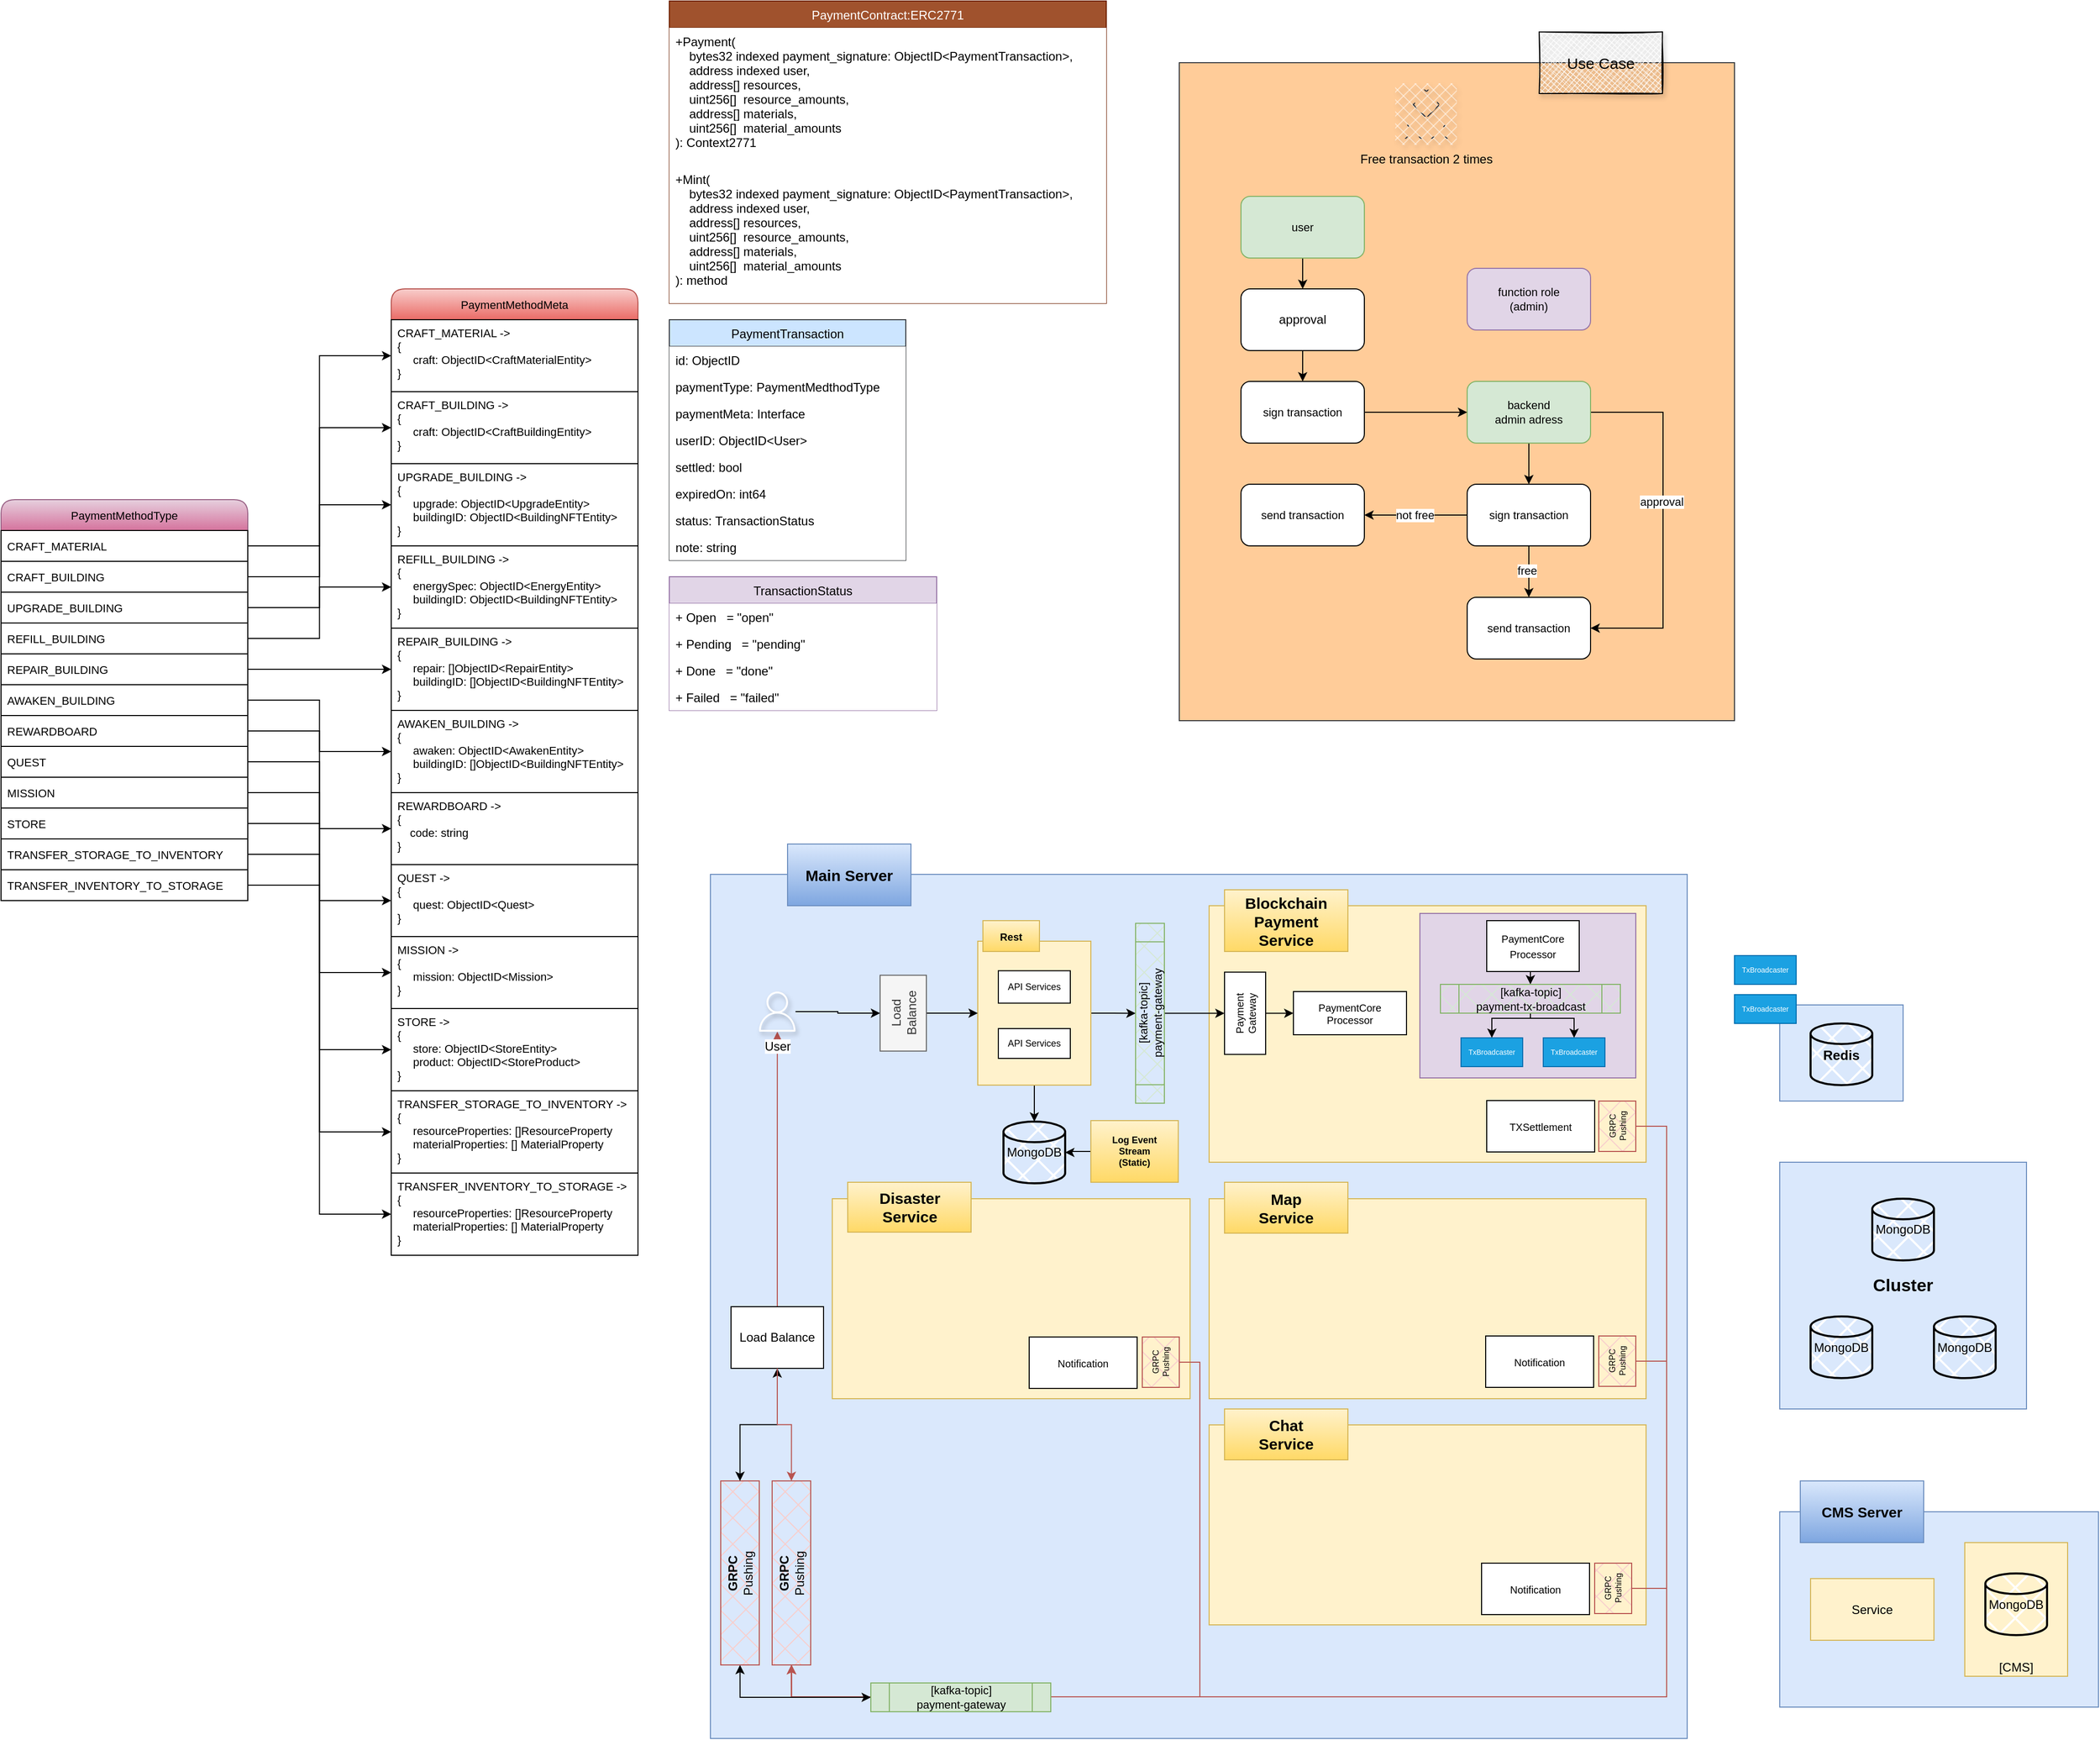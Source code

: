 <mxfile version="21.6.8" type="github">
  <diagram id="ZeNOe9PrIsQSqItN8kcK" name="Page-1">
    <mxGraphModel dx="2557" dy="2496" grid="1" gridSize="10" guides="1" tooltips="1" connect="1" arrows="1" fold="1" page="1" pageScale="1" pageWidth="850" pageHeight="1100" math="0" shadow="0">
      <root>
        <mxCell id="0" />
        <mxCell id="1" parent="0" />
        <mxCell id="3xw77zuxon-itHDHkJrM-62" value="" style="rounded=0;whiteSpace=wrap;html=1;shadow=0;glass=0;sketch=0;fontSize=15;strokeColor=#36393d;fillColor=#ffcc99;" parent="1" vertex="1">
          <mxGeometry x="-424" y="-740" width="540" height="640" as="geometry" />
        </mxCell>
        <mxCell id="Tw8lnkLPAQWM7Mhae2tM-1" value="" style="rounded=0;whiteSpace=wrap;html=1;fillColor=#dae8fc;strokeColor=#6c8ebf;" parent="1" vertex="1">
          <mxGeometry x="-880" y="49.5" width="950" height="840.5" as="geometry" />
        </mxCell>
        <mxCell id="Tw8lnkLPAQWM7Mhae2tM-3" value="" style="rounded=0;whiteSpace=wrap;html=1;fillColor=#dae8fc;strokeColor=#6c8ebf;" parent="1" vertex="1">
          <mxGeometry x="160" y="176.5" width="120" height="93.5" as="geometry" />
        </mxCell>
        <mxCell id="Tw8lnkLPAQWM7Mhae2tM-4" value="" style="rounded=0;whiteSpace=wrap;html=1;fillColor=#dae8fc;strokeColor=#6c8ebf;" parent="1" vertex="1">
          <mxGeometry x="160" y="669.5" width="310" height="190" as="geometry" />
        </mxCell>
        <mxCell id="Tw8lnkLPAQWM7Mhae2tM-5" value="&lt;br&gt;[CMS]" style="rounded=0;whiteSpace=wrap;html=1;verticalAlign=bottom;fillColor=#fff2cc;strokeColor=#d6b656;" parent="1" vertex="1">
          <mxGeometry x="340" y="699.5" width="100" height="130" as="geometry" />
        </mxCell>
        <mxCell id="Tw8lnkLPAQWM7Mhae2tM-6" value="&lt;b&gt;&lt;font style=&quot;font-size: 17px&quot;&gt;Cluster&lt;/font&gt;&lt;/b&gt;" style="rounded=0;whiteSpace=wrap;html=1;fillColor=#dae8fc;strokeColor=#6c8ebf;" parent="1" vertex="1">
          <mxGeometry x="160" y="329.5" width="240" height="240" as="geometry" />
        </mxCell>
        <mxCell id="Tw8lnkLPAQWM7Mhae2tM-10" value="Main Server" style="rounded=0;whiteSpace=wrap;html=1;fillColor=#dae8fc;gradientColor=#7ea6e0;strokeColor=#6c8ebf;fontStyle=1;fontSize=15;" parent="1" vertex="1">
          <mxGeometry x="-805" y="20" width="120" height="60" as="geometry" />
        </mxCell>
        <mxCell id="Tw8lnkLPAQWM7Mhae2tM-46" style="edgeStyle=orthogonalEdgeStyle;rounded=0;orthogonalLoop=1;jettySize=auto;html=1;entryX=0;entryY=0.5;entryDx=0;entryDy=0;fontSize=11;" parent="1" source="Tw8lnkLPAQWM7Mhae2tM-11" target="Tw8lnkLPAQWM7Mhae2tM-45" edge="1">
          <mxGeometry relative="1" as="geometry" />
        </mxCell>
        <mxCell id="3xw77zuxon-itHDHkJrM-91" style="edgeStyle=orthogonalEdgeStyle;rounded=0;orthogonalLoop=1;jettySize=auto;html=1;exitX=1;exitY=0.5;exitDx=0;exitDy=0;entryX=0.5;entryY=0;entryDx=0;entryDy=0;fontSize=9;" parent="1" source="Tw8lnkLPAQWM7Mhae2tM-12" target="3xw77zuxon-itHDHkJrM-90" edge="1">
          <mxGeometry relative="1" as="geometry" />
        </mxCell>
        <mxCell id="ug-1PztqYCYsBEi3iRC_-31" style="edgeStyle=orthogonalEdgeStyle;rounded=0;orthogonalLoop=1;jettySize=auto;html=1;exitX=0.5;exitY=1;exitDx=0;exitDy=0;fontSize=9;fontColor=#000000;startArrow=none;startFill=0;" parent="1" source="Tw8lnkLPAQWM7Mhae2tM-12" target="ug-1PztqYCYsBEi3iRC_-30" edge="1">
          <mxGeometry relative="1" as="geometry" />
        </mxCell>
        <mxCell id="Tw8lnkLPAQWM7Mhae2tM-12" value="" style="rounded=0;whiteSpace=wrap;html=1;fontSize=10;fillColor=#fff2cc;strokeColor=#d6b656;" parent="1" vertex="1">
          <mxGeometry x="-620" y="114.5" width="110" height="140" as="geometry" />
        </mxCell>
        <mxCell id="3xw77zuxon-itHDHkJrM-2" style="edgeStyle=orthogonalEdgeStyle;rounded=0;orthogonalLoop=1;jettySize=auto;html=1;exitX=0.5;exitY=1;exitDx=0;exitDy=0;entryX=0.5;entryY=0;entryDx=0;entryDy=0;" parent="1" source="Tw8lnkLPAQWM7Mhae2tM-15" target="3xw77zuxon-itHDHkJrM-1" edge="1">
          <mxGeometry relative="1" as="geometry" />
        </mxCell>
        <mxCell id="Tw8lnkLPAQWM7Mhae2tM-15" value="user" style="rounded=1;whiteSpace=wrap;html=1;fontSize=11;fillColor=#d5e8d4;strokeColor=#82b366;" parent="1" vertex="1">
          <mxGeometry x="-364" y="-610" width="120" height="60" as="geometry" />
        </mxCell>
        <mxCell id="Tw8lnkLPAQWM7Mhae2tM-37" style="edgeStyle=orthogonalEdgeStyle;rounded=0;orthogonalLoop=1;jettySize=auto;html=1;exitX=0.5;exitY=1;exitDx=0;exitDy=0;fontSize=11;" parent="1" source="Tw8lnkLPAQWM7Mhae2tM-16" target="Tw8lnkLPAQWM7Mhae2tM-34" edge="1">
          <mxGeometry relative="1" as="geometry" />
        </mxCell>
        <mxCell id="3xw77zuxon-itHDHkJrM-7" style="edgeStyle=orthogonalEdgeStyle;rounded=0;orthogonalLoop=1;jettySize=auto;html=1;exitX=1;exitY=0.5;exitDx=0;exitDy=0;entryX=1;entryY=0.5;entryDx=0;entryDy=0;" parent="1" source="Tw8lnkLPAQWM7Mhae2tM-16" target="Tw8lnkLPAQWM7Mhae2tM-38" edge="1">
          <mxGeometry relative="1" as="geometry">
            <Array as="points">
              <mxPoint x="46.5" y="-400" />
              <mxPoint x="46.5" y="-190" />
            </Array>
          </mxGeometry>
        </mxCell>
        <mxCell id="3xw77zuxon-itHDHkJrM-8" value="approval" style="edgeLabel;html=1;align=center;verticalAlign=middle;resizable=0;points=[];" parent="3xw77zuxon-itHDHkJrM-7" vertex="1" connectable="0">
          <mxGeometry x="-0.108" y="-2" relative="1" as="geometry">
            <mxPoint y="1" as="offset" />
          </mxGeometry>
        </mxCell>
        <mxCell id="Tw8lnkLPAQWM7Mhae2tM-16" value="backend&lt;br&gt;admin adress" style="rounded=1;whiteSpace=wrap;html=1;fontSize=11;fillColor=#d5e8d4;strokeColor=#82b366;" parent="1" vertex="1">
          <mxGeometry x="-144" y="-430" width="120" height="60" as="geometry" />
        </mxCell>
        <mxCell id="Tw8lnkLPAQWM7Mhae2tM-18" value="PaymentMethodType" style="swimlane;fontStyle=0;childLayout=stackLayout;horizontal=1;startSize=30;horizontalStack=0;resizeParent=1;resizeParentMax=0;resizeLast=0;collapsible=1;marginBottom=0;fontSize=11;glass=0;strokeColor=#996185;swimlaneLine=0;rounded=1;shadow=0;sketch=0;fillColor=#e6d0de;gradientColor=#d5739d;" parent="1" vertex="1">
          <mxGeometry x="-1570" y="-315" width="240" height="390" as="geometry" />
        </mxCell>
        <mxCell id="Tw8lnkLPAQWM7Mhae2tM-19" value="CRAFT_MATERIAL" style="text;strokeColor=default;fillColor=default;align=left;verticalAlign=middle;spacingLeft=4;spacingRight=4;overflow=hidden;points=[[0,0.5],[1,0.5]];portConstraint=eastwest;rotatable=0;fontSize=11;perimeterSpacing=0;glass=0;rounded=0;shadow=0;gradientColor=none;sketch=0;" parent="Tw8lnkLPAQWM7Mhae2tM-18" vertex="1">
          <mxGeometry y="30" width="240" height="30" as="geometry" />
        </mxCell>
        <mxCell id="Tw8lnkLPAQWM7Mhae2tM-25" value="CRAFT_BUILDING" style="text;strokeColor=default;fillColor=default;align=left;verticalAlign=middle;spacingLeft=4;spacingRight=4;overflow=hidden;points=[[0,0.5],[1,0.5]];portConstraint=eastwest;rotatable=0;fontSize=11;" parent="Tw8lnkLPAQWM7Mhae2tM-18" vertex="1">
          <mxGeometry y="60" width="240" height="30" as="geometry" />
        </mxCell>
        <mxCell id="Tw8lnkLPAQWM7Mhae2tM-20" value="UPGRADE_BUILDING" style="text;strokeColor=default;fillColor=default;align=left;verticalAlign=middle;spacingLeft=4;spacingRight=4;overflow=hidden;points=[[0,0.5],[1,0.5]];portConstraint=eastwest;rotatable=0;fontSize=11;" parent="Tw8lnkLPAQWM7Mhae2tM-18" vertex="1">
          <mxGeometry y="90" width="240" height="30" as="geometry" />
        </mxCell>
        <mxCell id="Tw8lnkLPAQWM7Mhae2tM-22" value="REFILL_BUILDING" style="text;strokeColor=default;fillColor=default;align=left;verticalAlign=middle;spacingLeft=4;spacingRight=4;overflow=hidden;points=[[0,0.5],[1,0.5]];portConstraint=eastwest;rotatable=0;fontSize=11;" parent="Tw8lnkLPAQWM7Mhae2tM-18" vertex="1">
          <mxGeometry y="120" width="240" height="30" as="geometry" />
        </mxCell>
        <mxCell id="Tw8lnkLPAQWM7Mhae2tM-23" value="REPAIR_BUILDING" style="text;strokeColor=default;fillColor=default;align=left;verticalAlign=middle;spacingLeft=4;spacingRight=4;overflow=hidden;points=[[0,0.5],[1,0.5]];portConstraint=eastwest;rotatable=0;fontSize=11;" parent="Tw8lnkLPAQWM7Mhae2tM-18" vertex="1">
          <mxGeometry y="150" width="240" height="30" as="geometry" />
        </mxCell>
        <mxCell id="Tw8lnkLPAQWM7Mhae2tM-31" value="AWAKEN_BUILDING" style="text;strokeColor=default;fillColor=default;align=left;verticalAlign=middle;spacingLeft=4;spacingRight=4;overflow=hidden;points=[[0,0.5],[1,0.5]];portConstraint=eastwest;rotatable=0;fontSize=11;" parent="Tw8lnkLPAQWM7Mhae2tM-18" vertex="1">
          <mxGeometry y="180" width="240" height="30" as="geometry" />
        </mxCell>
        <mxCell id="Tw8lnkLPAQWM7Mhae2tM-30" value="REWARDBOARD" style="text;strokeColor=default;fillColor=default;align=left;verticalAlign=middle;spacingLeft=4;spacingRight=4;overflow=hidden;points=[[0,0.5],[1,0.5]];portConstraint=eastwest;rotatable=0;fontSize=11;" parent="Tw8lnkLPAQWM7Mhae2tM-18" vertex="1">
          <mxGeometry y="210" width="240" height="30" as="geometry" />
        </mxCell>
        <mxCell id="Tw8lnkLPAQWM7Mhae2tM-26" value="QUEST" style="text;strokeColor=default;fillColor=default;align=left;verticalAlign=middle;spacingLeft=4;spacingRight=4;overflow=hidden;points=[[0,0.5],[1,0.5]];portConstraint=eastwest;rotatable=0;fontSize=11;" parent="Tw8lnkLPAQWM7Mhae2tM-18" vertex="1">
          <mxGeometry y="240" width="240" height="30" as="geometry" />
        </mxCell>
        <mxCell id="Tw8lnkLPAQWM7Mhae2tM-27" value="MISSION" style="text;strokeColor=default;fillColor=default;align=left;verticalAlign=middle;spacingLeft=4;spacingRight=4;overflow=hidden;points=[[0,0.5],[1,0.5]];portConstraint=eastwest;rotatable=0;fontSize=11;" parent="Tw8lnkLPAQWM7Mhae2tM-18" vertex="1">
          <mxGeometry y="270" width="240" height="30" as="geometry" />
        </mxCell>
        <mxCell id="Tw8lnkLPAQWM7Mhae2tM-28" value="STORE" style="text;strokeColor=default;fillColor=default;align=left;verticalAlign=middle;spacingLeft=4;spacingRight=4;overflow=hidden;points=[[0,0.5],[1,0.5]];portConstraint=eastwest;rotatable=0;fontSize=11;" parent="Tw8lnkLPAQWM7Mhae2tM-18" vertex="1">
          <mxGeometry y="300" width="240" height="30" as="geometry" />
        </mxCell>
        <mxCell id="Tw8lnkLPAQWM7Mhae2tM-32" value="TRANSFER_STORAGE_TO_INVENTORY" style="text;strokeColor=default;fillColor=default;align=left;verticalAlign=middle;spacingLeft=4;spacingRight=4;overflow=hidden;points=[[0,0.5],[1,0.5]];portConstraint=eastwest;rotatable=0;fontSize=11;" parent="Tw8lnkLPAQWM7Mhae2tM-18" vertex="1">
          <mxGeometry y="330" width="240" height="30" as="geometry" />
        </mxCell>
        <mxCell id="3xw77zuxon-itHDHkJrM-9" value="TRANSFER_INVENTORY_TO_STORAGE" style="text;strokeColor=default;fillColor=default;align=left;verticalAlign=middle;spacingLeft=4;spacingRight=4;overflow=hidden;points=[[0,0.5],[1,0.5]];portConstraint=eastwest;rotatable=0;fontSize=11;" parent="Tw8lnkLPAQWM7Mhae2tM-18" vertex="1">
          <mxGeometry y="360" width="240" height="30" as="geometry" />
        </mxCell>
        <mxCell id="Tw8lnkLPAQWM7Mhae2tM-36" style="edgeStyle=orthogonalEdgeStyle;rounded=0;orthogonalLoop=1;jettySize=auto;html=1;exitX=0;exitY=0.5;exitDx=0;exitDy=0;fontSize=11;" parent="1" source="Tw8lnkLPAQWM7Mhae2tM-34" target="Tw8lnkLPAQWM7Mhae2tM-35" edge="1">
          <mxGeometry relative="1" as="geometry" />
        </mxCell>
        <mxCell id="Tw8lnkLPAQWM7Mhae2tM-42" value="not free" style="edgeLabel;html=1;align=center;verticalAlign=middle;resizable=0;points=[];fontSize=11;" parent="Tw8lnkLPAQWM7Mhae2tM-36" vertex="1" connectable="0">
          <mxGeometry x="0.02" relative="1" as="geometry">
            <mxPoint as="offset" />
          </mxGeometry>
        </mxCell>
        <mxCell id="Tw8lnkLPAQWM7Mhae2tM-39" style="edgeStyle=orthogonalEdgeStyle;rounded=0;orthogonalLoop=1;jettySize=auto;html=1;exitX=0.5;exitY=1;exitDx=0;exitDy=0;entryX=0.5;entryY=0;entryDx=0;entryDy=0;fontSize=11;" parent="1" source="Tw8lnkLPAQWM7Mhae2tM-34" target="Tw8lnkLPAQWM7Mhae2tM-38" edge="1">
          <mxGeometry relative="1" as="geometry" />
        </mxCell>
        <mxCell id="Tw8lnkLPAQWM7Mhae2tM-41" value="free" style="edgeLabel;html=1;align=center;verticalAlign=middle;resizable=0;points=[];fontSize=11;" parent="Tw8lnkLPAQWM7Mhae2tM-39" vertex="1" connectable="0">
          <mxGeometry x="-0.042" y="-2" relative="1" as="geometry">
            <mxPoint as="offset" />
          </mxGeometry>
        </mxCell>
        <mxCell id="Tw8lnkLPAQWM7Mhae2tM-34" value="sign transaction" style="rounded=1;whiteSpace=wrap;html=1;fontSize=11;" parent="1" vertex="1">
          <mxGeometry x="-144" y="-330" width="120" height="60" as="geometry" />
        </mxCell>
        <mxCell id="Tw8lnkLPAQWM7Mhae2tM-35" value="send transaction" style="rounded=1;whiteSpace=wrap;html=1;fontSize=11;" parent="1" vertex="1">
          <mxGeometry x="-364" y="-330" width="120" height="60" as="geometry" />
        </mxCell>
        <mxCell id="Tw8lnkLPAQWM7Mhae2tM-38" value="send transaction" style="rounded=1;whiteSpace=wrap;html=1;fontSize=11;" parent="1" vertex="1">
          <mxGeometry x="-144" y="-220" width="120" height="60" as="geometry" />
        </mxCell>
        <mxCell id="Tw8lnkLPAQWM7Mhae2tM-40" value="function role&lt;br&gt;(admin)" style="rounded=1;whiteSpace=wrap;html=1;fontSize=11;fillColor=#e1d5e7;strokeColor=#9673a6;" parent="1" vertex="1">
          <mxGeometry x="-144" y="-540" width="120" height="60" as="geometry" />
        </mxCell>
        <mxCell id="Tw8lnkLPAQWM7Mhae2tM-44" value="API Services" style="rounded=0;whiteSpace=wrap;html=1;fontSize=9;" parent="1" vertex="1">
          <mxGeometry x="-600" y="199.5" width="70" height="29" as="geometry" />
        </mxCell>
        <mxCell id="3xw77zuxon-itHDHkJrM-88" style="edgeStyle=orthogonalEdgeStyle;rounded=0;orthogonalLoop=1;jettySize=auto;html=1;exitX=1;exitY=0.5;exitDx=0;exitDy=0;entryX=0;entryY=0.5;entryDx=0;entryDy=0;fontSize=9;" parent="1" source="Tw8lnkLPAQWM7Mhae2tM-45" target="Tw8lnkLPAQWM7Mhae2tM-12" edge="1">
          <mxGeometry relative="1" as="geometry" />
        </mxCell>
        <mxCell id="Tw8lnkLPAQWM7Mhae2tM-45" value="Load Balance" style="rounded=0;whiteSpace=wrap;html=1;horizontal=0;fillColor=#f5f5f5;fontColor=#333333;strokeColor=#666666;" parent="1" vertex="1">
          <mxGeometry x="-715" y="147.63" width="45" height="73.75" as="geometry" />
        </mxCell>
        <mxCell id="Tw8lnkLPAQWM7Mhae2tM-70" value="PaymentTransaction" style="swimlane;fontStyle=0;childLayout=stackLayout;horizontal=1;startSize=26;fillColor=#cce5ff;horizontalStack=0;resizeParent=1;resizeParentMax=0;resizeLast=0;collapsible=1;marginBottom=0;strokeColor=#36393d;" parent="1" vertex="1">
          <mxGeometry x="-920" y="-490" width="230" height="234" as="geometry" />
        </mxCell>
        <mxCell id="Tw8lnkLPAQWM7Mhae2tM-71" value="id: ObjectID" style="text;strokeColor=none;spacingLeft=4;spacingRight=4;overflow=hidden;rotatable=0;points=[[0,0.5],[1,0.5]];portConstraint=eastwest;fillColor=#ffffff;" parent="Tw8lnkLPAQWM7Mhae2tM-70" vertex="1">
          <mxGeometry y="26" width="230" height="26" as="geometry" />
        </mxCell>
        <mxCell id="Tw8lnkLPAQWM7Mhae2tM-72" value="paymentType: PaymentMedthodType" style="text;align=left;verticalAlign=top;spacingLeft=4;spacingRight=4;overflow=hidden;rotatable=0;points=[[0,0.5],[1,0.5]];portConstraint=eastwest;fillColor=#ffffff;" parent="Tw8lnkLPAQWM7Mhae2tM-70" vertex="1">
          <mxGeometry y="52" width="230" height="26" as="geometry" />
        </mxCell>
        <mxCell id="3xw77zuxon-itHDHkJrM-52" value="paymentMeta: Interface" style="text;strokeColor=none;spacingLeft=4;spacingRight=4;overflow=hidden;rotatable=0;points=[[0,0.5],[1,0.5]];portConstraint=eastwest;fillColor=#ffffff;" parent="Tw8lnkLPAQWM7Mhae2tM-70" vertex="1">
          <mxGeometry y="78" width="230" height="26" as="geometry" />
        </mxCell>
        <mxCell id="3xw77zuxon-itHDHkJrM-53" value="userID: ObjectID&lt;User&gt;" style="text;strokeColor=none;spacingLeft=4;spacingRight=4;overflow=hidden;rotatable=0;points=[[0,0.5],[1,0.5]];portConstraint=eastwest;fillColor=#ffffff;" parent="Tw8lnkLPAQWM7Mhae2tM-70" vertex="1">
          <mxGeometry y="104" width="230" height="26" as="geometry" />
        </mxCell>
        <mxCell id="3xw77zuxon-itHDHkJrM-54" value="settled: bool" style="text;strokeColor=none;spacingLeft=4;spacingRight=4;overflow=hidden;rotatable=0;points=[[0,0.5],[1,0.5]];portConstraint=eastwest;fillColor=#ffffff;" parent="Tw8lnkLPAQWM7Mhae2tM-70" vertex="1">
          <mxGeometry y="130" width="230" height="26" as="geometry" />
        </mxCell>
        <mxCell id="3xw77zuxon-itHDHkJrM-55" value="expiredOn: int64" style="text;strokeColor=none;spacingLeft=4;spacingRight=4;overflow=hidden;rotatable=0;points=[[0,0.5],[1,0.5]];portConstraint=eastwest;fillColor=#ffffff;" parent="Tw8lnkLPAQWM7Mhae2tM-70" vertex="1">
          <mxGeometry y="156" width="230" height="26" as="geometry" />
        </mxCell>
        <mxCell id="3xw77zuxon-itHDHkJrM-56" value="status: TransactionStatus" style="text;strokeColor=none;spacingLeft=4;spacingRight=4;overflow=hidden;rotatable=0;points=[[0,0.5],[1,0.5]];portConstraint=eastwest;fillColor=#ffffff;" parent="Tw8lnkLPAQWM7Mhae2tM-70" vertex="1">
          <mxGeometry y="182" width="230" height="26" as="geometry" />
        </mxCell>
        <mxCell id="3xw77zuxon-itHDHkJrM-81" value="note: string" style="text;strokeColor=none;spacingLeft=4;spacingRight=4;overflow=hidden;rotatable=0;points=[[0,0.5],[1,0.5]];portConstraint=eastwest;fillColor=#ffffff;" parent="Tw8lnkLPAQWM7Mhae2tM-70" vertex="1">
          <mxGeometry y="208" width="230" height="26" as="geometry" />
        </mxCell>
        <mxCell id="Tw8lnkLPAQWM7Mhae2tM-82" value="" style="rounded=0;whiteSpace=wrap;html=1;fontSize=11;fillColor=#fff2cc;strokeColor=#d6b656;" parent="1" vertex="1">
          <mxGeometry x="-395" y="80" width="425" height="249.5" as="geometry" />
        </mxCell>
        <mxCell id="3xw77zuxon-itHDHkJrM-4" style="edgeStyle=orthogonalEdgeStyle;rounded=0;orthogonalLoop=1;jettySize=auto;html=1;exitX=0.5;exitY=1;exitDx=0;exitDy=0;" parent="1" source="3xw77zuxon-itHDHkJrM-1" target="3xw77zuxon-itHDHkJrM-3" edge="1">
          <mxGeometry relative="1" as="geometry" />
        </mxCell>
        <mxCell id="3xw77zuxon-itHDHkJrM-1" value="approval" style="rounded=1;whiteSpace=wrap;html=1;" parent="1" vertex="1">
          <mxGeometry x="-364" y="-520" width="120" height="60" as="geometry" />
        </mxCell>
        <mxCell id="3xw77zuxon-itHDHkJrM-5" style="edgeStyle=orthogonalEdgeStyle;rounded=0;orthogonalLoop=1;jettySize=auto;html=1;exitX=1;exitY=0.5;exitDx=0;exitDy=0;" parent="1" source="3xw77zuxon-itHDHkJrM-3" target="Tw8lnkLPAQWM7Mhae2tM-16" edge="1">
          <mxGeometry relative="1" as="geometry" />
        </mxCell>
        <mxCell id="3xw77zuxon-itHDHkJrM-3" value="sign transaction" style="rounded=1;whiteSpace=wrap;html=1;fontSize=11;" parent="1" vertex="1">
          <mxGeometry x="-364" y="-430" width="120" height="60" as="geometry" />
        </mxCell>
        <mxCell id="3xw77zuxon-itHDHkJrM-10" value="PaymentMethodMeta" style="swimlane;fontStyle=0;childLayout=stackLayout;horizontal=1;startSize=30;horizontalStack=0;resizeParent=1;resizeParentMax=0;resizeLast=0;collapsible=1;marginBottom=0;fontSize=11;glass=0;strokeColor=#b85450;swimlaneLine=0;rounded=1;shadow=0;sketch=0;fillColor=#f8cecc;gradientColor=#ea6b66;" parent="1" vertex="1">
          <mxGeometry x="-1190.5" y="-520" width="240" height="940" as="geometry" />
        </mxCell>
        <mxCell id="3xw77zuxon-itHDHkJrM-11" value="CRAFT_MATERIAL -&gt; &#xa;{&#xa;     craft: ObjectID&lt;CraftMaterialEntity&gt;&#xa;}" style="text;strokeColor=default;fillColor=default;align=left;verticalAlign=top;spacingLeft=4;spacingRight=4;overflow=hidden;points=[[0,0.5],[1,0.5]];portConstraint=eastwest;rotatable=0;fontSize=11;perimeterSpacing=0;glass=0;rounded=0;shadow=0;gradientColor=none;sketch=0;" parent="3xw77zuxon-itHDHkJrM-10" vertex="1">
          <mxGeometry y="30" width="240" height="70" as="geometry" />
        </mxCell>
        <mxCell id="3xw77zuxon-itHDHkJrM-23" value="CRAFT_BUILDING -&gt; &#xa;{&#xa;     craft: ObjectID&lt;CraftBuildingEntity&gt;&#xa;}" style="text;strokeColor=default;fillColor=default;align=left;verticalAlign=top;spacingLeft=4;spacingRight=4;overflow=hidden;points=[[0,0.5],[1,0.5]];portConstraint=eastwest;rotatable=0;fontSize=11;perimeterSpacing=0;glass=0;rounded=0;shadow=0;gradientColor=none;sketch=0;" parent="3xw77zuxon-itHDHkJrM-10" vertex="1">
          <mxGeometry y="100" width="240" height="70" as="geometry" />
        </mxCell>
        <mxCell id="3xw77zuxon-itHDHkJrM-24" value="UPGRADE_BUILDING -&gt; &#xa;{&#xa;     upgrade: ObjectID&lt;UpgradeEntity&gt;&#xa;     buildingID: ObjectID&lt;BuildingNFTEntity&gt;&#xa;}" style="text;strokeColor=default;fillColor=default;align=left;verticalAlign=top;spacingLeft=4;spacingRight=4;overflow=hidden;points=[[0,0.5],[1,0.5]];portConstraint=eastwest;rotatable=0;fontSize=11;perimeterSpacing=0;glass=0;rounded=0;shadow=0;gradientColor=none;sketch=0;" parent="3xw77zuxon-itHDHkJrM-10" vertex="1">
          <mxGeometry y="170" width="240" height="80" as="geometry" />
        </mxCell>
        <mxCell id="3xw77zuxon-itHDHkJrM-25" value="REFILL_BUILDING -&gt; &#xa;{&#xa;     energySpec: ObjectID&lt;EnergyEntity&gt;&#xa;     buildingID: ObjectID&lt;BuildingNFTEntity&gt;&#xa;}" style="text;strokeColor=default;fillColor=default;align=left;verticalAlign=top;spacingLeft=4;spacingRight=4;overflow=hidden;points=[[0,0.5],[1,0.5]];portConstraint=eastwest;rotatable=0;fontSize=11;perimeterSpacing=0;glass=0;rounded=0;shadow=0;gradientColor=none;sketch=0;" parent="3xw77zuxon-itHDHkJrM-10" vertex="1">
          <mxGeometry y="250" width="240" height="80" as="geometry" />
        </mxCell>
        <mxCell id="3xw77zuxon-itHDHkJrM-32" value="REPAIR_BUILDING -&gt; &#xa;{&#xa;     repair: []ObjectID&lt;RepairEntity&gt;&#xa;     buildingID: []ObjectID&lt;BuildingNFTEntity&gt;&#xa;}" style="text;strokeColor=default;fillColor=default;align=left;verticalAlign=top;spacingLeft=4;spacingRight=4;overflow=hidden;points=[[0,0.5],[1,0.5]];portConstraint=eastwest;rotatable=0;fontSize=11;perimeterSpacing=0;glass=0;rounded=0;shadow=0;gradientColor=none;sketch=0;" parent="3xw77zuxon-itHDHkJrM-10" vertex="1">
          <mxGeometry y="330" width="240" height="80" as="geometry" />
        </mxCell>
        <mxCell id="3xw77zuxon-itHDHkJrM-33" value="AWAKEN_BUILDING -&gt; &#xa;{&#xa;     awaken: ObjectID&lt;AwakenEntity&gt;&#xa;     buildingID: []ObjectID&lt;BuildingNFTEntity&gt;&#xa;}" style="text;strokeColor=default;fillColor=default;align=left;verticalAlign=top;spacingLeft=4;spacingRight=4;overflow=hidden;points=[[0,0.5],[1,0.5]];portConstraint=eastwest;rotatable=0;fontSize=11;perimeterSpacing=0;glass=0;rounded=0;shadow=0;gradientColor=none;sketch=0;" parent="3xw77zuxon-itHDHkJrM-10" vertex="1">
          <mxGeometry y="410" width="240" height="80" as="geometry" />
        </mxCell>
        <mxCell id="3xw77zuxon-itHDHkJrM-34" value="REWARDBOARD -&gt; &#xa;{&#xa;    code: string&#xa;}" style="text;strokeColor=default;fillColor=default;align=left;verticalAlign=top;spacingLeft=4;spacingRight=4;overflow=hidden;points=[[0,0.5],[1,0.5]];portConstraint=eastwest;rotatable=0;fontSize=11;perimeterSpacing=0;glass=0;rounded=0;shadow=0;gradientColor=none;sketch=0;" parent="3xw77zuxon-itHDHkJrM-10" vertex="1">
          <mxGeometry y="490" width="240" height="70" as="geometry" />
        </mxCell>
        <mxCell id="3xw77zuxon-itHDHkJrM-35" value="QUEST -&gt; &#xa;{&#xa;     quest: ObjectID&lt;Quest&gt;&#xa;}" style="text;strokeColor=default;fillColor=default;align=left;verticalAlign=top;spacingLeft=4;spacingRight=4;overflow=hidden;points=[[0,0.5],[1,0.5]];portConstraint=eastwest;rotatable=0;fontSize=11;perimeterSpacing=0;glass=0;rounded=0;shadow=0;gradientColor=none;sketch=0;" parent="3xw77zuxon-itHDHkJrM-10" vertex="1">
          <mxGeometry y="560" width="240" height="70" as="geometry" />
        </mxCell>
        <mxCell id="3xw77zuxon-itHDHkJrM-36" value="MISSION -&gt; &#xa;{&#xa;     mission: ObjectID&lt;Mission&gt;&#xa;}" style="text;strokeColor=default;fillColor=default;align=left;verticalAlign=top;spacingLeft=4;spacingRight=4;overflow=hidden;points=[[0,0.5],[1,0.5]];portConstraint=eastwest;rotatable=0;fontSize=11;perimeterSpacing=0;glass=0;rounded=0;shadow=0;gradientColor=none;sketch=0;" parent="3xw77zuxon-itHDHkJrM-10" vertex="1">
          <mxGeometry y="630" width="240" height="70" as="geometry" />
        </mxCell>
        <mxCell id="3xw77zuxon-itHDHkJrM-37" value="STORE -&gt; &#xa;{&#xa;     store: ObjectID&lt;StoreEntity&gt;&#xa;     product: ObjectID&lt;StoreProduct&gt;&#xa;}" style="text;strokeColor=default;fillColor=default;align=left;verticalAlign=top;spacingLeft=4;spacingRight=4;overflow=hidden;points=[[0,0.5],[1,0.5]];portConstraint=eastwest;rotatable=0;fontSize=11;perimeterSpacing=0;glass=0;rounded=0;shadow=0;gradientColor=none;sketch=0;" parent="3xw77zuxon-itHDHkJrM-10" vertex="1">
          <mxGeometry y="700" width="240" height="80" as="geometry" />
        </mxCell>
        <mxCell id="3xw77zuxon-itHDHkJrM-38" value="TRANSFER_STORAGE_TO_INVENTORY -&gt; &#xa;{&#xa;     resourceProperties: []ResourceProperty&#xa;     materialProperties: [] MaterialProperty&#xa;}" style="text;strokeColor=default;fillColor=default;align=left;verticalAlign=top;spacingLeft=4;spacingRight=4;overflow=hidden;points=[[0,0.5],[1,0.5]];portConstraint=eastwest;rotatable=0;fontSize=11;perimeterSpacing=0;glass=0;rounded=0;shadow=0;gradientColor=none;sketch=0;" parent="3xw77zuxon-itHDHkJrM-10" vertex="1">
          <mxGeometry y="780" width="240" height="80" as="geometry" />
        </mxCell>
        <mxCell id="3xw77zuxon-itHDHkJrM-39" value="TRANSFER_INVENTORY_TO_STORAGE -&gt; &#xa;{&#xa;     resourceProperties: []ResourceProperty&#xa;     materialProperties: [] MaterialProperty&#xa;}" style="text;strokeColor=default;fillColor=default;align=left;verticalAlign=top;spacingLeft=4;spacingRight=4;overflow=hidden;points=[[0,0.5],[1,0.5]];portConstraint=eastwest;rotatable=0;fontSize=11;perimeterSpacing=0;glass=0;rounded=0;shadow=0;gradientColor=none;sketch=0;" parent="3xw77zuxon-itHDHkJrM-10" vertex="1">
          <mxGeometry y="860" width="240" height="80" as="geometry" />
        </mxCell>
        <mxCell id="3xw77zuxon-itHDHkJrM-40" style="edgeStyle=orthogonalEdgeStyle;rounded=0;orthogonalLoop=1;jettySize=auto;html=1;exitX=1;exitY=0.5;exitDx=0;exitDy=0;" parent="1" source="Tw8lnkLPAQWM7Mhae2tM-19" target="3xw77zuxon-itHDHkJrM-11" edge="1">
          <mxGeometry relative="1" as="geometry" />
        </mxCell>
        <mxCell id="3xw77zuxon-itHDHkJrM-41" style="edgeStyle=orthogonalEdgeStyle;rounded=0;orthogonalLoop=1;jettySize=auto;html=1;exitX=1;exitY=0.5;exitDx=0;exitDy=0;" parent="1" source="Tw8lnkLPAQWM7Mhae2tM-25" target="3xw77zuxon-itHDHkJrM-23" edge="1">
          <mxGeometry relative="1" as="geometry" />
        </mxCell>
        <mxCell id="3xw77zuxon-itHDHkJrM-42" style="edgeStyle=orthogonalEdgeStyle;rounded=0;orthogonalLoop=1;jettySize=auto;html=1;exitX=1;exitY=0.5;exitDx=0;exitDy=0;" parent="1" source="Tw8lnkLPAQWM7Mhae2tM-20" target="3xw77zuxon-itHDHkJrM-24" edge="1">
          <mxGeometry relative="1" as="geometry" />
        </mxCell>
        <mxCell id="3xw77zuxon-itHDHkJrM-43" style="edgeStyle=orthogonalEdgeStyle;rounded=0;orthogonalLoop=1;jettySize=auto;html=1;exitX=1;exitY=0.5;exitDx=0;exitDy=0;" parent="1" source="Tw8lnkLPAQWM7Mhae2tM-22" target="3xw77zuxon-itHDHkJrM-25" edge="1">
          <mxGeometry relative="1" as="geometry" />
        </mxCell>
        <mxCell id="3xw77zuxon-itHDHkJrM-44" style="edgeStyle=orthogonalEdgeStyle;rounded=0;orthogonalLoop=1;jettySize=auto;html=1;exitX=1;exitY=0.5;exitDx=0;exitDy=0;" parent="1" source="Tw8lnkLPAQWM7Mhae2tM-23" target="3xw77zuxon-itHDHkJrM-32" edge="1">
          <mxGeometry relative="1" as="geometry" />
        </mxCell>
        <mxCell id="3xw77zuxon-itHDHkJrM-45" style="edgeStyle=orthogonalEdgeStyle;rounded=0;orthogonalLoop=1;jettySize=auto;html=1;exitX=1;exitY=0.5;exitDx=0;exitDy=0;" parent="1" source="Tw8lnkLPAQWM7Mhae2tM-31" target="3xw77zuxon-itHDHkJrM-33" edge="1">
          <mxGeometry relative="1" as="geometry" />
        </mxCell>
        <mxCell id="3xw77zuxon-itHDHkJrM-46" style="edgeStyle=orthogonalEdgeStyle;rounded=0;orthogonalLoop=1;jettySize=auto;html=1;exitX=1;exitY=0.5;exitDx=0;exitDy=0;" parent="1" source="Tw8lnkLPAQWM7Mhae2tM-30" target="3xw77zuxon-itHDHkJrM-34" edge="1">
          <mxGeometry relative="1" as="geometry" />
        </mxCell>
        <mxCell id="3xw77zuxon-itHDHkJrM-47" style="edgeStyle=orthogonalEdgeStyle;rounded=0;orthogonalLoop=1;jettySize=auto;html=1;exitX=1;exitY=0.5;exitDx=0;exitDy=0;" parent="1" source="Tw8lnkLPAQWM7Mhae2tM-26" target="3xw77zuxon-itHDHkJrM-35" edge="1">
          <mxGeometry relative="1" as="geometry" />
        </mxCell>
        <mxCell id="3xw77zuxon-itHDHkJrM-48" style="edgeStyle=orthogonalEdgeStyle;rounded=0;orthogonalLoop=1;jettySize=auto;html=1;exitX=1;exitY=0.5;exitDx=0;exitDy=0;" parent="1" source="Tw8lnkLPAQWM7Mhae2tM-27" target="3xw77zuxon-itHDHkJrM-36" edge="1">
          <mxGeometry relative="1" as="geometry" />
        </mxCell>
        <mxCell id="3xw77zuxon-itHDHkJrM-49" style="edgeStyle=orthogonalEdgeStyle;rounded=0;orthogonalLoop=1;jettySize=auto;html=1;exitX=1;exitY=0.5;exitDx=0;exitDy=0;" parent="1" source="Tw8lnkLPAQWM7Mhae2tM-28" target="3xw77zuxon-itHDHkJrM-37" edge="1">
          <mxGeometry relative="1" as="geometry" />
        </mxCell>
        <mxCell id="3xw77zuxon-itHDHkJrM-50" style="edgeStyle=orthogonalEdgeStyle;rounded=0;orthogonalLoop=1;jettySize=auto;html=1;exitX=1;exitY=0.5;exitDx=0;exitDy=0;" parent="1" source="Tw8lnkLPAQWM7Mhae2tM-32" target="3xw77zuxon-itHDHkJrM-38" edge="1">
          <mxGeometry relative="1" as="geometry" />
        </mxCell>
        <mxCell id="3xw77zuxon-itHDHkJrM-51" style="edgeStyle=orthogonalEdgeStyle;rounded=0;orthogonalLoop=1;jettySize=auto;html=1;exitX=1;exitY=0.5;exitDx=0;exitDy=0;" parent="1" source="3xw77zuxon-itHDHkJrM-9" target="3xw77zuxon-itHDHkJrM-39" edge="1">
          <mxGeometry relative="1" as="geometry" />
        </mxCell>
        <mxCell id="3xw77zuxon-itHDHkJrM-57" value="TransactionStatus" style="swimlane;fontStyle=0;childLayout=stackLayout;horizontal=1;startSize=26;fillColor=#e1d5e7;horizontalStack=0;resizeParent=1;resizeParentMax=0;resizeLast=0;collapsible=1;marginBottom=0;strokeColor=#9673a6;" parent="1" vertex="1">
          <mxGeometry x="-920" y="-240" width="260" height="130" as="geometry" />
        </mxCell>
        <mxCell id="3xw77zuxon-itHDHkJrM-58" value="+ Open   = &quot;open&quot;" style="text;align=left;verticalAlign=top;spacingLeft=4;spacingRight=4;overflow=hidden;rotatable=0;points=[[0,0.5],[1,0.5]];portConstraint=eastwest;fillColor=#ffffff;" parent="3xw77zuxon-itHDHkJrM-57" vertex="1">
          <mxGeometry y="26" width="260" height="26" as="geometry" />
        </mxCell>
        <mxCell id="3xw77zuxon-itHDHkJrM-59" value="+ Pending   = &quot;pending&quot;" style="text;align=left;verticalAlign=top;spacingLeft=4;spacingRight=4;overflow=hidden;rotatable=0;points=[[0,0.5],[1,0.5]];portConstraint=eastwest;fillColor=#ffffff;" parent="3xw77zuxon-itHDHkJrM-57" vertex="1">
          <mxGeometry y="52" width="260" height="26" as="geometry" />
        </mxCell>
        <mxCell id="3xw77zuxon-itHDHkJrM-60" value="+ Done   = &quot;done&quot;" style="text;align=left;verticalAlign=top;spacingLeft=4;spacingRight=4;overflow=hidden;rotatable=0;points=[[0,0.5],[1,0.5]];portConstraint=eastwest;fillColor=#ffffff;" parent="3xw77zuxon-itHDHkJrM-57" vertex="1">
          <mxGeometry y="78" width="260" height="26" as="geometry" />
        </mxCell>
        <mxCell id="3xw77zuxon-itHDHkJrM-61" value="+ Failed   = &quot;failed&quot;" style="text;align=left;verticalAlign=top;spacingLeft=4;spacingRight=4;overflow=hidden;rotatable=0;points=[[0,0.5],[1,0.5]];portConstraint=eastwest;fillColor=#ffffff;" parent="3xw77zuxon-itHDHkJrM-57" vertex="1">
          <mxGeometry y="104" width="260" height="26" as="geometry" />
        </mxCell>
        <mxCell id="3xw77zuxon-itHDHkJrM-63" value="&lt;span style=&quot;color: rgb(0 , 0 , 0)&quot;&gt;Free transaction 2 times&lt;/span&gt;" style="sketch=0;outlineConnect=0;fontColor=#232F3E;gradientColor=none;strokeColor=#232F3E;fillColor=#ffffff;dashed=0;verticalLabelPosition=bottom;verticalAlign=top;align=center;html=1;fontSize=12;fontStyle=0;aspect=fixed;shape=mxgraph.aws4.resourceIcon;resIcon=mxgraph.aws4.user;rounded=0;shadow=1;glass=0;fillStyle=cross-hatch;" parent="1" vertex="1">
          <mxGeometry x="-214" y="-720" width="60" height="60" as="geometry" />
        </mxCell>
        <mxCell id="3xw77zuxon-itHDHkJrM-64" value="PaymentContract:ERC2771" style="swimlane;fontStyle=0;childLayout=stackLayout;horizontal=1;startSize=26;fillColor=#a0522d;horizontalStack=0;resizeParent=1;resizeParentMax=0;resizeLast=0;collapsible=1;marginBottom=0;strokeColor=#6D1F00;fontColor=#ffffff;" parent="1" vertex="1">
          <mxGeometry x="-920" y="-800" width="425" height="294" as="geometry" />
        </mxCell>
        <mxCell id="3xw77zuxon-itHDHkJrM-66" value="+Payment(&#xa;    bytes32 indexed payment_signature: ObjectID&lt;PaymentTransaction&gt;,&#xa;    address indexed user,&#xa;    address[] resources,&#xa;    uint256[]  resource_amounts,&#xa;    address[] materials,&#xa;    uint256[]  material_amounts&#xa;): Context2771" style="text;align=left;verticalAlign=top;spacingLeft=4;spacingRight=4;overflow=hidden;rotatable=0;points=[[0,0.5],[1,0.5]];portConstraint=eastwest;fillColor=#ffffff;" parent="3xw77zuxon-itHDHkJrM-64" vertex="1">
          <mxGeometry y="26" width="425" height="134" as="geometry" />
        </mxCell>
        <mxCell id="YI_k24LvPZSHAzhyWT9z-5" value="+Mint(&#xa;    bytes32 indexed payment_signature: ObjectID&lt;PaymentTransaction&gt;,&#xa;    address indexed user,&#xa;    address[] resources,&#xa;    uint256[]  resource_amounts,&#xa;    address[] materials,&#xa;    uint256[]  material_amounts&#xa;): method" style="text;align=left;verticalAlign=top;spacingLeft=4;spacingRight=4;overflow=hidden;rotatable=0;points=[[0,0.5],[1,0.5]];portConstraint=eastwest;fillColor=#ffffff;" parent="3xw77zuxon-itHDHkJrM-64" vertex="1">
          <mxGeometry y="160" width="425" height="134" as="geometry" />
        </mxCell>
        <mxCell id="3xw77zuxon-itHDHkJrM-72" value="Blockchain Payment Service" style="rounded=0;whiteSpace=wrap;html=1;fillColor=#fff2cc;gradientColor=#ffd966;strokeColor=#d6b656;fontStyle=1;fontSize=15;" parent="1" vertex="1">
          <mxGeometry x="-380" y="64.5" width="120" height="60" as="geometry" />
        </mxCell>
        <mxCell id="3xw77zuxon-itHDHkJrM-73" value="Use Case" style="rounded=0;whiteSpace=wrap;html=1;shadow=1;glass=0;sketch=1;fillStyle=cross-hatch;fontSize=15;strokeColor=default;fillColor=default;gradientColor=none;gradientDirection=north;" parent="1" vertex="1">
          <mxGeometry x="-74" y="-770" width="120" height="60" as="geometry" />
        </mxCell>
        <mxCell id="3xw77zuxon-itHDHkJrM-80" value="" style="rounded=0;whiteSpace=wrap;html=1;fontSize=11;fillColor=#e1d5e7;strokeColor=#9673a6;" parent="1" vertex="1">
          <mxGeometry x="-190" y="87.5" width="210" height="160" as="geometry" />
        </mxCell>
        <mxCell id="3xw77zuxon-itHDHkJrM-77" style="edgeStyle=orthogonalEdgeStyle;rounded=0;orthogonalLoop=1;jettySize=auto;html=1;exitX=0.5;exitY=1;exitDx=0;exitDy=0;entryX=0.5;entryY=0;entryDx=0;entryDy=0;fontSize=11;" parent="1" source="Tw8lnkLPAQWM7Mhae2tM-49" target="3xw77zuxon-itHDHkJrM-74" edge="1">
          <mxGeometry relative="1" as="geometry" />
        </mxCell>
        <mxCell id="Tw8lnkLPAQWM7Mhae2tM-49" value="&lt;span style=&quot;font-size: 10px;&quot;&gt;PaymentCore&lt;/span&gt;&lt;br style=&quot;font-size: 10px;&quot;&gt;&lt;span style=&quot;font-size: 10px;&quot;&gt;Processor&lt;/span&gt;" style="rounded=0;whiteSpace=wrap;html=1;" parent="1" vertex="1">
          <mxGeometry x="-125" y="94.5" width="90" height="49.5" as="geometry" />
        </mxCell>
        <mxCell id="3xw77zuxon-itHDHkJrM-78" style="edgeStyle=orthogonalEdgeStyle;rounded=0;orthogonalLoop=1;jettySize=auto;html=1;exitX=0.5;exitY=1;exitDx=0;exitDy=0;entryX=0.5;entryY=0;entryDx=0;entryDy=0;fontSize=11;" parent="1" source="3xw77zuxon-itHDHkJrM-74" target="3xw77zuxon-itHDHkJrM-75" edge="1">
          <mxGeometry relative="1" as="geometry">
            <Array as="points">
              <mxPoint x="-82" y="189.5" />
              <mxPoint x="-120" y="189.5" />
            </Array>
          </mxGeometry>
        </mxCell>
        <mxCell id="3xw77zuxon-itHDHkJrM-79" style="edgeStyle=orthogonalEdgeStyle;rounded=0;orthogonalLoop=1;jettySize=auto;html=1;exitX=0.5;exitY=1;exitDx=0;exitDy=0;entryX=0.5;entryY=0;entryDx=0;entryDy=0;fontSize=11;" parent="1" source="3xw77zuxon-itHDHkJrM-74" target="3xw77zuxon-itHDHkJrM-76" edge="1">
          <mxGeometry relative="1" as="geometry">
            <Array as="points">
              <mxPoint x="-82" y="189.5" />
              <mxPoint x="-40" y="189.5" />
            </Array>
          </mxGeometry>
        </mxCell>
        <mxCell id="3xw77zuxon-itHDHkJrM-74" value="&lt;font style=&quot;font-size: 11px&quot;&gt;[kafka-topic] &lt;br&gt;payment-tx-broadcast&lt;/font&gt;" style="shape=process;whiteSpace=wrap;html=1;backgroundOutline=1;rounded=0;shadow=0;glass=0;sketch=0;fillStyle=cross-hatch;fontSize=11;strokeColor=#82b366;fillColor=#d5e8d4;gradientDirection=north;" parent="1" vertex="1">
          <mxGeometry x="-170" y="156.5" width="175" height="28" as="geometry" />
        </mxCell>
        <mxCell id="3xw77zuxon-itHDHkJrM-75" value="TxBroadcaster" style="rounded=0;whiteSpace=wrap;html=1;fontSize=7;fillColor=#1ba1e2;fontColor=#ffffff;strokeColor=#006EAF;" parent="1" vertex="1">
          <mxGeometry x="-150" y="208.5" width="60" height="28" as="geometry" />
        </mxCell>
        <mxCell id="3xw77zuxon-itHDHkJrM-76" value="TxBroadcaster" style="rounded=0;whiteSpace=wrap;html=1;fontSize=7;fillColor=#1ba1e2;fontColor=#ffffff;strokeColor=#006EAF;" parent="1" vertex="1">
          <mxGeometry x="-70" y="208.5" width="60" height="28" as="geometry" />
        </mxCell>
        <mxCell id="3xw77zuxon-itHDHkJrM-132" style="edgeStyle=orthogonalEdgeStyle;rounded=0;orthogonalLoop=1;jettySize=auto;html=1;exitX=1;exitY=0.5;exitDx=0;exitDy=0;entryX=0.5;entryY=1;entryDx=0;entryDy=0;fontSize=12;fillColor=#f8cecc;strokeColor=#b85450;" parent="1" source="3xw77zuxon-itHDHkJrM-82" target="3xw77zuxon-itHDHkJrM-131" edge="1">
          <mxGeometry relative="1" as="geometry">
            <Array as="points">
              <mxPoint x="50" y="294.5" />
              <mxPoint x="50" y="849.5" />
              <mxPoint x="-801" y="849.5" />
              <mxPoint x="-801" y="818.5" />
            </Array>
          </mxGeometry>
        </mxCell>
        <mxCell id="3xw77zuxon-itHDHkJrM-82" value="GRPC&lt;br style=&quot;font-size: 8px;&quot;&gt;Pushing" style="rounded=0;whiteSpace=wrap;html=1;shadow=0;glass=0;sketch=0;fillStyle=cross-hatch;fontSize=8;strokeColor=#b85450;fillColor=#f8cecc;gradientDirection=north;horizontal=0;" parent="1" vertex="1">
          <mxGeometry x="-16" y="270" width="36" height="49" as="geometry" />
        </mxCell>
        <mxCell id="3xw77zuxon-itHDHkJrM-84" value="PaymentCore&lt;br style=&quot;font-size: 10px&quot;&gt;Processor" style="rounded=0;whiteSpace=wrap;html=1;fontSize=10;" parent="1" vertex="1">
          <mxGeometry x="-313" y="163.5" width="110" height="42" as="geometry" />
        </mxCell>
        <mxCell id="Tw8lnkLPAQWM7Mhae2tM-50" value="TXSettlement" style="rounded=0;whiteSpace=wrap;html=1;fontSize=10;" parent="1" vertex="1">
          <mxGeometry x="-125" y="269.5" width="105" height="50" as="geometry" />
        </mxCell>
        <mxCell id="3xw77zuxon-itHDHkJrM-93" style="edgeStyle=orthogonalEdgeStyle;rounded=0;orthogonalLoop=1;jettySize=auto;html=1;exitX=1;exitY=0.5;exitDx=0;exitDy=0;fontSize=9;" parent="1" source="3xw77zuxon-itHDHkJrM-85" target="3xw77zuxon-itHDHkJrM-84" edge="1">
          <mxGeometry relative="1" as="geometry" />
        </mxCell>
        <mxCell id="3xw77zuxon-itHDHkJrM-85" value="Payment Gateway" style="rounded=0;whiteSpace=wrap;html=1;fontSize=10;horizontal=0;" parent="1" vertex="1">
          <mxGeometry x="-380" y="144.63" width="40" height="80" as="geometry" />
        </mxCell>
        <mxCell id="3xw77zuxon-itHDHkJrM-86" value="API Services" style="rounded=0;whiteSpace=wrap;html=1;fontSize=9;" parent="1" vertex="1">
          <mxGeometry x="-600" y="143.25" width="70" height="31.5" as="geometry" />
        </mxCell>
        <mxCell id="3xw77zuxon-itHDHkJrM-87" value="&lt;font style=&quot;font-size: 10px&quot;&gt;Rest&lt;/font&gt;" style="rounded=0;whiteSpace=wrap;html=1;fillColor=#fff2cc;gradientColor=#ffd966;strokeColor=#d6b656;fontStyle=1;fontSize=6;" parent="1" vertex="1">
          <mxGeometry x="-615" y="94.5" width="55" height="30" as="geometry" />
        </mxCell>
        <mxCell id="3xw77zuxon-itHDHkJrM-92" style="edgeStyle=orthogonalEdgeStyle;rounded=0;orthogonalLoop=1;jettySize=auto;html=1;exitX=0.5;exitY=1;exitDx=0;exitDy=0;fontSize=9;" parent="1" source="3xw77zuxon-itHDHkJrM-90" target="3xw77zuxon-itHDHkJrM-85" edge="1">
          <mxGeometry relative="1" as="geometry" />
        </mxCell>
        <mxCell id="3xw77zuxon-itHDHkJrM-90" value="&lt;font style=&quot;font-size: 11px&quot;&gt;[kafka-topic] &lt;br&gt;payment-gateway&lt;/font&gt;" style="shape=process;whiteSpace=wrap;html=1;backgroundOutline=1;rounded=0;shadow=0;glass=0;sketch=0;fillStyle=cross-hatch;fontSize=11;strokeColor=#82b366;fillColor=#d5e8d4;gradientDirection=north;rotation=-90;" parent="1" vertex="1">
          <mxGeometry x="-540" y="170.63" width="175" height="28" as="geometry" />
        </mxCell>
        <mxCell id="3xw77zuxon-itHDHkJrM-95" value="" style="rounded=0;whiteSpace=wrap;html=1;fontSize=11;fillColor=#fff2cc;strokeColor=#d6b656;" parent="1" vertex="1">
          <mxGeometry x="-395" y="365" width="425" height="194.5" as="geometry" />
        </mxCell>
        <mxCell id="3xw77zuxon-itHDHkJrM-96" value="Map&lt;br&gt;Service" style="rounded=0;whiteSpace=wrap;html=1;fillColor=#fff2cc;gradientColor=#ffd966;strokeColor=#d6b656;fontStyle=1;fontSize=15;" parent="1" vertex="1">
          <mxGeometry x="-380" y="349" width="120" height="49.5" as="geometry" />
        </mxCell>
        <mxCell id="3xw77zuxon-itHDHkJrM-112" value="" style="rounded=0;whiteSpace=wrap;html=1;fontSize=11;fillColor=#fff2cc;strokeColor=#d6b656;" parent="1" vertex="1">
          <mxGeometry x="-761.5" y="365" width="348" height="194.5" as="geometry" />
        </mxCell>
        <mxCell id="3xw77zuxon-itHDHkJrM-113" value="Disaster&lt;br&gt;Service" style="rounded=0;whiteSpace=wrap;html=1;fillColor=#fff2cc;gradientColor=#ffd966;strokeColor=#d6b656;fontStyle=1;fontSize=15;" parent="1" vertex="1">
          <mxGeometry x="-746.5" y="349" width="120" height="48.5" as="geometry" />
        </mxCell>
        <mxCell id="3xw77zuxon-itHDHkJrM-129" value="" style="rounded=0;whiteSpace=wrap;html=1;fontSize=11;fillColor=#fff2cc;strokeColor=#d6b656;" parent="1" vertex="1">
          <mxGeometry x="-395" y="585" width="425" height="194.5" as="geometry" />
        </mxCell>
        <mxCell id="3xw77zuxon-itHDHkJrM-130" value="Chat&lt;br&gt;Service" style="rounded=0;whiteSpace=wrap;html=1;fillColor=#fff2cc;gradientColor=#ffd966;strokeColor=#d6b656;fontStyle=1;fontSize=15;" parent="1" vertex="1">
          <mxGeometry x="-380" y="569.5" width="120" height="49.5" as="geometry" />
        </mxCell>
        <mxCell id="3xw77zuxon-itHDHkJrM-133" style="edgeStyle=orthogonalEdgeStyle;rounded=0;orthogonalLoop=1;jettySize=auto;html=1;exitX=0.5;exitY=0;exitDx=0;exitDy=0;fontSize=12;fillColor=#f8cecc;strokeColor=#b85450;startArrow=none;startFill=1;" parent="1" source="ug-1PztqYCYsBEi3iRC_-6" target="Tw8lnkLPAQWM7Mhae2tM-11" edge="1">
          <mxGeometry relative="1" as="geometry" />
        </mxCell>
        <mxCell id="3xw77zuxon-itHDHkJrM-131" value="&lt;b&gt;GRPC&lt;/b&gt;&lt;br style=&quot;font-size: 12px&quot;&gt;Pushing" style="rounded=0;whiteSpace=wrap;html=1;shadow=0;glass=0;sketch=0;fillStyle=cross-hatch;fontSize=12;strokeColor=#b85450;fillColor=#f8cecc;gradientDirection=north;horizontal=0;" parent="1" vertex="1">
          <mxGeometry x="-820" y="639.5" width="37.5" height="179" as="geometry" />
        </mxCell>
        <mxCell id="3xw77zuxon-itHDHkJrM-134" value="Notification" style="rounded=0;whiteSpace=wrap;html=1;fontSize=10;" parent="1" vertex="1">
          <mxGeometry x="-570" y="499.5" width="105" height="50" as="geometry" />
        </mxCell>
        <mxCell id="3xw77zuxon-itHDHkJrM-142" style="edgeStyle=orthogonalEdgeStyle;rounded=0;orthogonalLoop=1;jettySize=auto;html=1;exitX=1;exitY=0.5;exitDx=0;exitDy=0;entryX=0.5;entryY=1;entryDx=0;entryDy=0;fontSize=12;fillColor=#f8cecc;strokeColor=#b85450;" parent="1" source="3xw77zuxon-itHDHkJrM-135" target="3xw77zuxon-itHDHkJrM-131" edge="1">
          <mxGeometry relative="1" as="geometry">
            <Array as="points">
              <mxPoint x="-404" y="523.5" />
              <mxPoint x="-404" y="849.5" />
              <mxPoint x="-801" y="849.5" />
            </Array>
          </mxGeometry>
        </mxCell>
        <mxCell id="3xw77zuxon-itHDHkJrM-135" value="GRPC&lt;br style=&quot;font-size: 8px;&quot;&gt;Pushing" style="rounded=0;whiteSpace=wrap;html=1;shadow=0;glass=0;sketch=0;fillStyle=cross-hatch;fontSize=8;strokeColor=#b85450;fillColor=#f8cecc;gradientDirection=north;horizontal=0;" parent="1" vertex="1">
          <mxGeometry x="-460" y="499.5" width="36" height="49" as="geometry" />
        </mxCell>
        <mxCell id="3xw77zuxon-itHDHkJrM-136" value="Notification" style="rounded=0;whiteSpace=wrap;html=1;fontSize=10;" parent="1" vertex="1">
          <mxGeometry x="-126" y="498.5" width="105" height="50" as="geometry" />
        </mxCell>
        <mxCell id="3xw77zuxon-itHDHkJrM-140" style="edgeStyle=orthogonalEdgeStyle;rounded=0;orthogonalLoop=1;jettySize=auto;html=1;exitX=1;exitY=0.5;exitDx=0;exitDy=0;entryX=0.5;entryY=1;entryDx=0;entryDy=0;fontSize=12;fillColor=#f8cecc;strokeColor=#b85450;" parent="1" source="3xw77zuxon-itHDHkJrM-137" target="3xw77zuxon-itHDHkJrM-131" edge="1">
          <mxGeometry relative="1" as="geometry">
            <Array as="points">
              <mxPoint x="50" y="523.5" />
              <mxPoint x="50" y="849.5" />
              <mxPoint x="-801" y="849.5" />
            </Array>
          </mxGeometry>
        </mxCell>
        <mxCell id="3xw77zuxon-itHDHkJrM-137" value="GRPC&lt;br style=&quot;font-size: 8px;&quot;&gt;Pushing" style="rounded=0;whiteSpace=wrap;html=1;shadow=0;glass=0;sketch=0;fillStyle=cross-hatch;fontSize=8;strokeColor=#b85450;fillColor=#f8cecc;gradientDirection=north;horizontal=0;" parent="1" vertex="1">
          <mxGeometry x="-16" y="498.5" width="36" height="49" as="geometry" />
        </mxCell>
        <mxCell id="3xw77zuxon-itHDHkJrM-138" value="Notification" style="rounded=0;whiteSpace=wrap;html=1;fontSize=10;" parent="1" vertex="1">
          <mxGeometry x="-130" y="719.5" width="105" height="50" as="geometry" />
        </mxCell>
        <mxCell id="3xw77zuxon-itHDHkJrM-141" style="edgeStyle=orthogonalEdgeStyle;rounded=0;orthogonalLoop=1;jettySize=auto;html=1;exitX=1;exitY=0.5;exitDx=0;exitDy=0;entryX=0.5;entryY=1;entryDx=0;entryDy=0;fontSize=12;fillColor=#f8cecc;strokeColor=#b85450;" parent="1" source="3xw77zuxon-itHDHkJrM-139" target="3xw77zuxon-itHDHkJrM-131" edge="1">
          <mxGeometry relative="1" as="geometry">
            <Array as="points">
              <mxPoint x="50" y="743.5" />
              <mxPoint x="50" y="849.5" />
              <mxPoint x="-801" y="849.5" />
            </Array>
          </mxGeometry>
        </mxCell>
        <mxCell id="3xw77zuxon-itHDHkJrM-139" value="GRPC&lt;br style=&quot;font-size: 8px;&quot;&gt;Pushing" style="rounded=0;whiteSpace=wrap;html=1;shadow=0;glass=0;sketch=0;fillStyle=cross-hatch;fontSize=8;strokeColor=#b85450;fillColor=#f8cecc;gradientDirection=north;horizontal=0;" parent="1" vertex="1">
          <mxGeometry x="-20" y="719.5" width="36" height="49" as="geometry" />
        </mxCell>
        <mxCell id="3xw77zuxon-itHDHkJrM-143" value="&lt;span&gt;MongoDB&lt;/span&gt;" style="strokeWidth=2;html=1;shape=mxgraph.flowchart.database;whiteSpace=wrap;rounded=0;shadow=0;glass=0;sketch=0;fillStyle=cross-hatch;fontSize=12;fillColor=default;gradientColor=none;gradientDirection=north;" parent="1" vertex="1">
          <mxGeometry x="250" y="365" width="60" height="60" as="geometry" />
        </mxCell>
        <mxCell id="3xw77zuxon-itHDHkJrM-145" value="&lt;span&gt;MongoDB&lt;/span&gt;" style="strokeWidth=2;html=1;shape=mxgraph.flowchart.database;whiteSpace=wrap;rounded=0;shadow=0;glass=0;sketch=0;fillStyle=cross-hatch;fontSize=12;fillColor=default;gradientColor=none;gradientDirection=north;" parent="1" vertex="1">
          <mxGeometry x="190" y="479.5" width="60" height="60" as="geometry" />
        </mxCell>
        <mxCell id="3xw77zuxon-itHDHkJrM-146" value="&lt;span&gt;MongoDB&lt;/span&gt;" style="strokeWidth=2;html=1;shape=mxgraph.flowchart.database;whiteSpace=wrap;rounded=0;shadow=0;glass=0;sketch=0;fillStyle=cross-hatch;fontSize=12;fillColor=default;gradientColor=none;gradientDirection=north;" parent="1" vertex="1">
          <mxGeometry x="310" y="479.5" width="60" height="60" as="geometry" />
        </mxCell>
        <mxCell id="3xw77zuxon-itHDHkJrM-147" value="&lt;span&gt;MongoDB&lt;/span&gt;" style="strokeWidth=2;html=1;shape=mxgraph.flowchart.database;whiteSpace=wrap;rounded=0;shadow=0;glass=0;sketch=0;fillStyle=cross-hatch;fontSize=12;fillColor=default;gradientColor=none;gradientDirection=north;" parent="1" vertex="1">
          <mxGeometry x="360" y="729.5" width="60" height="60" as="geometry" />
        </mxCell>
        <mxCell id="3xw77zuxon-itHDHkJrM-148" value="Service" style="rounded=0;whiteSpace=wrap;html=1;fillColor=#fff2cc;strokeColor=#d6b656;" parent="1" vertex="1">
          <mxGeometry x="190" y="734.5" width="120" height="60" as="geometry" />
        </mxCell>
        <mxCell id="3xw77zuxon-itHDHkJrM-149" value="CMS Server" style="rounded=0;whiteSpace=wrap;html=1;fillColor=#dae8fc;strokeColor=#6c8ebf;gradientColor=#7ea6e0;fontStyle=1;fontSize=14;" parent="1" vertex="1">
          <mxGeometry x="180" y="639.5" width="120" height="60" as="geometry" />
        </mxCell>
        <mxCell id="3xw77zuxon-itHDHkJrM-150" value="&lt;b&gt;&lt;font style=&quot;font-size: 13px&quot;&gt;Redis&lt;/font&gt;&lt;/b&gt;" style="strokeWidth=2;html=1;shape=mxgraph.flowchart.database;whiteSpace=wrap;rounded=0;shadow=0;glass=0;sketch=0;fillStyle=cross-hatch;fontSize=12;fillColor=default;gradientColor=none;gradientDirection=north;" parent="1" vertex="1">
          <mxGeometry x="190" y="194.5" width="60" height="60" as="geometry" />
        </mxCell>
        <mxCell id="Tw8lnkLPAQWM7Mhae2tM-11" value="User" style="sketch=0;outlineConnect=0;dashed=0;verticalLabelPosition=bottom;verticalAlign=top;align=center;html=1;fontSize=12;fontStyle=0;aspect=fixed;pointerEvents=1;shape=mxgraph.aws4.user;gradientColor=none;shadow=1;labelBackgroundColor=default;" parent="1" vertex="1">
          <mxGeometry x="-834.5" y="163.5" width="39" height="39" as="geometry" />
        </mxCell>
        <mxCell id="ug-1PztqYCYsBEi3iRC_-8" style="edgeStyle=orthogonalEdgeStyle;rounded=0;orthogonalLoop=1;jettySize=auto;html=1;exitX=0;exitY=0.5;exitDx=0;exitDy=0;entryX=0.5;entryY=1;entryDx=0;entryDy=0;startArrow=classic;startFill=1;" parent="1" source="ug-1PztqYCYsBEi3iRC_-1" target="ug-1PztqYCYsBEi3iRC_-7" edge="1">
          <mxGeometry relative="1" as="geometry" />
        </mxCell>
        <mxCell id="ug-1PztqYCYsBEi3iRC_-1" value="&lt;font style=&quot;font-size: 11px&quot;&gt;[kafka-topic] &lt;br&gt;payment-gateway&lt;/font&gt;" style="shape=process;whiteSpace=wrap;html=1;backgroundOutline=1;rounded=0;shadow=0;glass=0;sketch=0;fillStyle=solid;fontSize=11;strokeColor=#82b366;fillColor=#d5e8d4;gradientDirection=north;rotation=0;" parent="1" vertex="1">
          <mxGeometry x="-724" y="836" width="175" height="28" as="geometry" />
        </mxCell>
        <mxCell id="ug-1PztqYCYsBEi3iRC_-7" value="&lt;b&gt;GRPC&lt;/b&gt;&lt;br style=&quot;font-size: 12px&quot;&gt;Pushing" style="rounded=0;whiteSpace=wrap;html=1;shadow=0;glass=0;sketch=0;fillStyle=cross-hatch;fontSize=12;strokeColor=#b85450;fillColor=#f8cecc;gradientDirection=north;horizontal=0;" parent="1" vertex="1">
          <mxGeometry x="-870" y="639.5" width="37.5" height="179" as="geometry" />
        </mxCell>
        <mxCell id="ug-1PztqYCYsBEi3iRC_-10" style="edgeStyle=orthogonalEdgeStyle;rounded=0;orthogonalLoop=1;jettySize=auto;html=1;exitX=0.5;exitY=1;exitDx=0;exitDy=0;startArrow=classic;startFill=1;" parent="1" source="ug-1PztqYCYsBEi3iRC_-6" target="ug-1PztqYCYsBEi3iRC_-7" edge="1">
          <mxGeometry relative="1" as="geometry" />
        </mxCell>
        <mxCell id="ug-1PztqYCYsBEi3iRC_-6" value="Load Balance" style="rounded=0;whiteSpace=wrap;html=1;fillStyle=solid;" parent="1" vertex="1">
          <mxGeometry x="-860" y="470" width="90" height="60" as="geometry" />
        </mxCell>
        <mxCell id="ug-1PztqYCYsBEi3iRC_-9" value="" style="edgeStyle=orthogonalEdgeStyle;rounded=0;orthogonalLoop=1;jettySize=auto;html=1;exitX=0.5;exitY=0;exitDx=0;exitDy=0;fontSize=12;fillColor=#f8cecc;strokeColor=#b85450;startArrow=classic;startFill=1;endArrow=none;" parent="1" source="3xw77zuxon-itHDHkJrM-131" target="ug-1PztqYCYsBEi3iRC_-6" edge="1">
          <mxGeometry relative="1" as="geometry">
            <mxPoint x="-801.25" y="639.5" as="sourcePoint" />
            <mxPoint x="-800.476" y="203.25" as="targetPoint" />
          </mxGeometry>
        </mxCell>
        <mxCell id="ug-1PztqYCYsBEi3iRC_-11" value="TxBroadcaster" style="rounded=0;whiteSpace=wrap;html=1;fontSize=7;fillColor=#1ba1e2;fontColor=#ffffff;strokeColor=#006EAF;" parent="1" vertex="1">
          <mxGeometry x="116" y="128.5" width="60" height="28" as="geometry" />
        </mxCell>
        <mxCell id="ug-1PztqYCYsBEi3iRC_-12" value="TxBroadcaster" style="rounded=0;whiteSpace=wrap;html=1;fontSize=7;fillColor=#1ba1e2;fontColor=#ffffff;strokeColor=#006EAF;" parent="1" vertex="1">
          <mxGeometry x="116" y="166.5" width="60" height="28" as="geometry" />
        </mxCell>
        <mxCell id="ug-1PztqYCYsBEi3iRC_-32" style="edgeStyle=orthogonalEdgeStyle;rounded=0;orthogonalLoop=1;jettySize=auto;html=1;exitX=0;exitY=0.5;exitDx=0;exitDy=0;fontSize=9;fontColor=#000000;startArrow=none;startFill=0;" parent="1" source="ug-1PztqYCYsBEi3iRC_-29" target="ug-1PztqYCYsBEi3iRC_-30" edge="1">
          <mxGeometry relative="1" as="geometry" />
        </mxCell>
        <mxCell id="ug-1PztqYCYsBEi3iRC_-29" value="&lt;span style=&quot;font-size: 9px;&quot;&gt;Log Event&lt;/span&gt;&lt;br style=&quot;font-size: 9px;&quot;&gt;&lt;span style=&quot;font-size: 9px;&quot;&gt;Stream&lt;/span&gt;&lt;br style=&quot;font-size: 9px;&quot;&gt;&lt;span style=&quot;font-size: 9px;&quot;&gt;(Static)&lt;/span&gt;" style="rounded=0;whiteSpace=wrap;html=1;fillColor=#fff2cc;gradientColor=#ffd966;strokeColor=#d6b656;fontStyle=1;fontSize=9;fontColor=#000000;" parent="1" vertex="1">
          <mxGeometry x="-510" y="289" width="85" height="60" as="geometry" />
        </mxCell>
        <mxCell id="ug-1PztqYCYsBEi3iRC_-30" value="&lt;span&gt;MongoDB&lt;/span&gt;" style="strokeWidth=2;html=1;shape=mxgraph.flowchart.database;whiteSpace=wrap;rounded=0;shadow=0;glass=0;sketch=0;fillStyle=cross-hatch;fontSize=12;fillColor=default;gradientColor=none;gradientDirection=north;" parent="1" vertex="1">
          <mxGeometry x="-595" y="290" width="60" height="60" as="geometry" />
        </mxCell>
      </root>
    </mxGraphModel>
  </diagram>
</mxfile>

